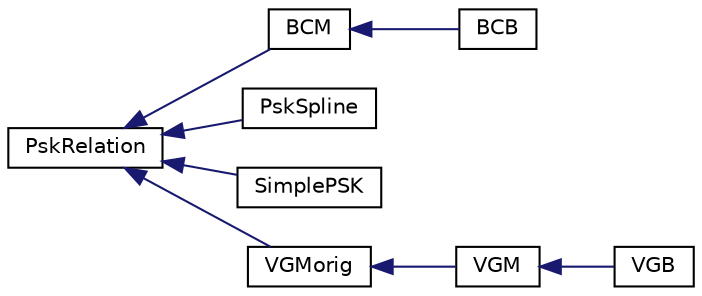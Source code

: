 digraph "Graphical Class Hierarchy"
{
 // LATEX_PDF_SIZE
  edge [fontname="Helvetica",fontsize="10",labelfontname="Helvetica",labelfontsize="10"];
  node [fontname="Helvetica",fontsize="10",shape=record];
  rankdir="LR";
  Node0 [label="PskRelation",height=0.2,width=0.4,color="black", fillcolor="white", style="filled",URL="$d9/d9d/classPskRelation.html",tooltip=" "];
  Node0 -> Node1 [dir="back",color="midnightblue",fontsize="10",style="solid",fontname="Helvetica"];
  Node1 [label="BCM",height=0.2,width=0.4,color="black", fillcolor="white", style="filled",URL="$d4/d31/classBCM.html",tooltip=" "];
  Node1 -> Node2 [dir="back",color="midnightblue",fontsize="10",style="solid",fontname="Helvetica"];
  Node2 [label="BCB",height=0.2,width=0.4,color="black", fillcolor="white", style="filled",URL="$db/dd0/classBCB.html",tooltip=" "];
  Node0 -> Node3 [dir="back",color="midnightblue",fontsize="10",style="solid",fontname="Helvetica"];
  Node3 [label="PskSpline",height=0.2,width=0.4,color="black", fillcolor="white", style="filled",URL="$d4/dae/classPskSpline.html",tooltip=" "];
  Node0 -> Node4 [dir="back",color="midnightblue",fontsize="10",style="solid",fontname="Helvetica"];
  Node4 [label="SimplePSK",height=0.2,width=0.4,color="black", fillcolor="white", style="filled",URL="$d3/d5f/classSimplePSK.html",tooltip=" "];
  Node0 -> Node5 [dir="back",color="midnightblue",fontsize="10",style="solid",fontname="Helvetica"];
  Node5 [label="VGMorig",height=0.2,width=0.4,color="black", fillcolor="white", style="filled",URL="$d2/d82/classVGMorig.html",tooltip=" "];
  Node5 -> Node6 [dir="back",color="midnightblue",fontsize="10",style="solid",fontname="Helvetica"];
  Node6 [label="VGM",height=0.2,width=0.4,color="black", fillcolor="white", style="filled",URL="$dd/d77/classVGM.html",tooltip=" "];
  Node6 -> Node7 [dir="back",color="midnightblue",fontsize="10",style="solid",fontname="Helvetica"];
  Node7 [label="VGB",height=0.2,width=0.4,color="black", fillcolor="white", style="filled",URL="$d8/d44/classVGB.html",tooltip=" "];
}
